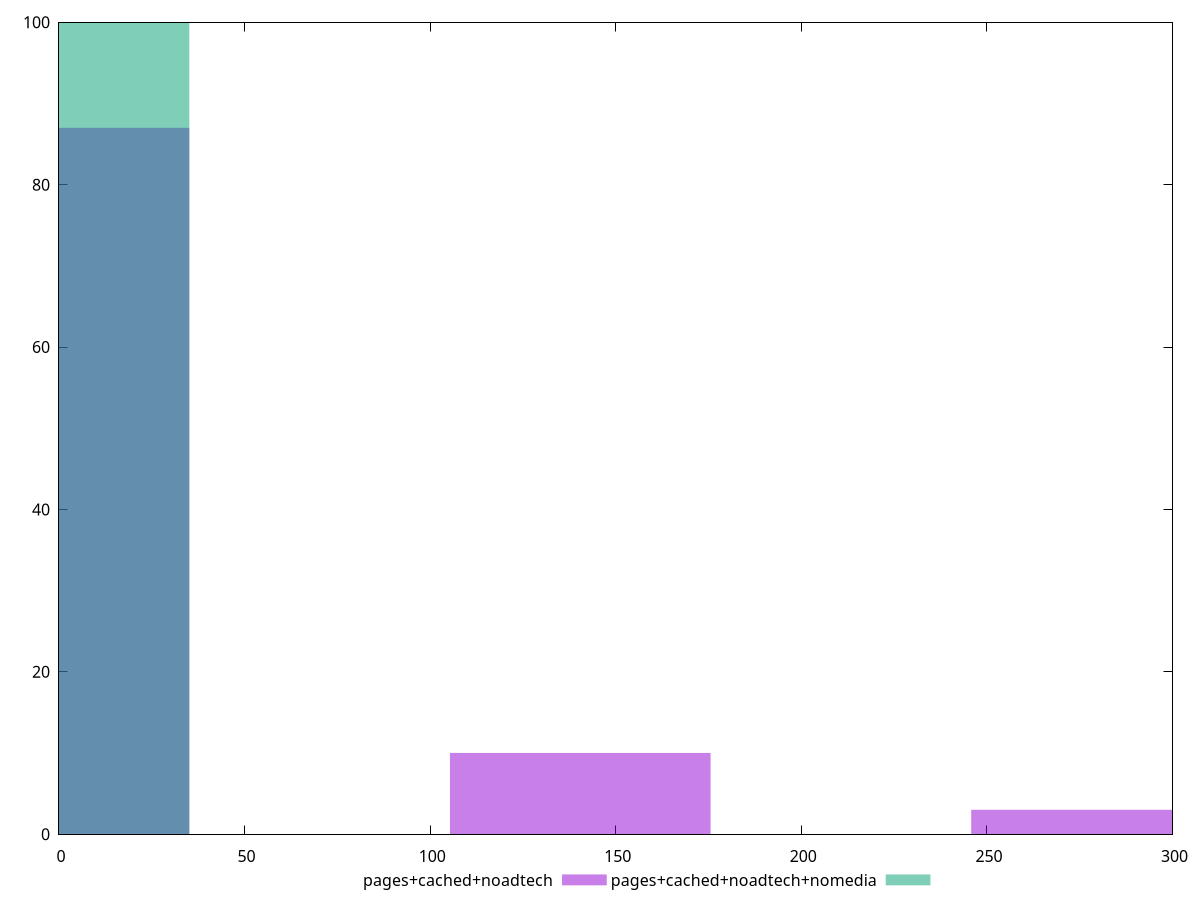 reset

$pagesCachedNoadtech <<EOF
280.87625462165107 3
0 87
140.43812731082554 10
EOF

$pagesCachedNoadtechNomedia <<EOF
0 100
EOF

set key outside below
set boxwidth 70.21906365541277
set xrange [0:300]
set yrange [0:100]
set trange [0:100]
set style fill transparent solid 0.5 noborder
set terminal svg size 640, 500 enhanced background rgb 'white'
set output "report_00019_2021-02-10T18-14-37.922Z//unminified-javascript/comparison/histogram/2_vs_3.svg"

plot $pagesCachedNoadtech title "pages+cached+noadtech" with boxes, \
     $pagesCachedNoadtechNomedia title "pages+cached+noadtech+nomedia" with boxes

reset
